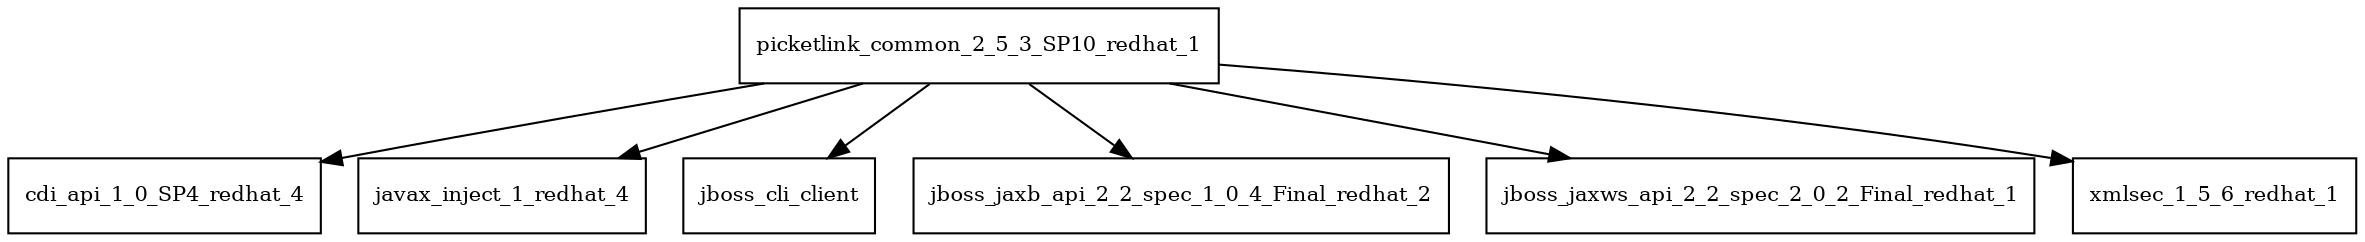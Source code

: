 digraph picketlink_common_2_5_3_SP10_redhat_1_dependencies {
  node [shape = box, fontsize=10.0];
  picketlink_common_2_5_3_SP10_redhat_1 -> cdi_api_1_0_SP4_redhat_4;
  picketlink_common_2_5_3_SP10_redhat_1 -> javax_inject_1_redhat_4;
  picketlink_common_2_5_3_SP10_redhat_1 -> jboss_cli_client;
  picketlink_common_2_5_3_SP10_redhat_1 -> jboss_jaxb_api_2_2_spec_1_0_4_Final_redhat_2;
  picketlink_common_2_5_3_SP10_redhat_1 -> jboss_jaxws_api_2_2_spec_2_0_2_Final_redhat_1;
  picketlink_common_2_5_3_SP10_redhat_1 -> xmlsec_1_5_6_redhat_1;
}
